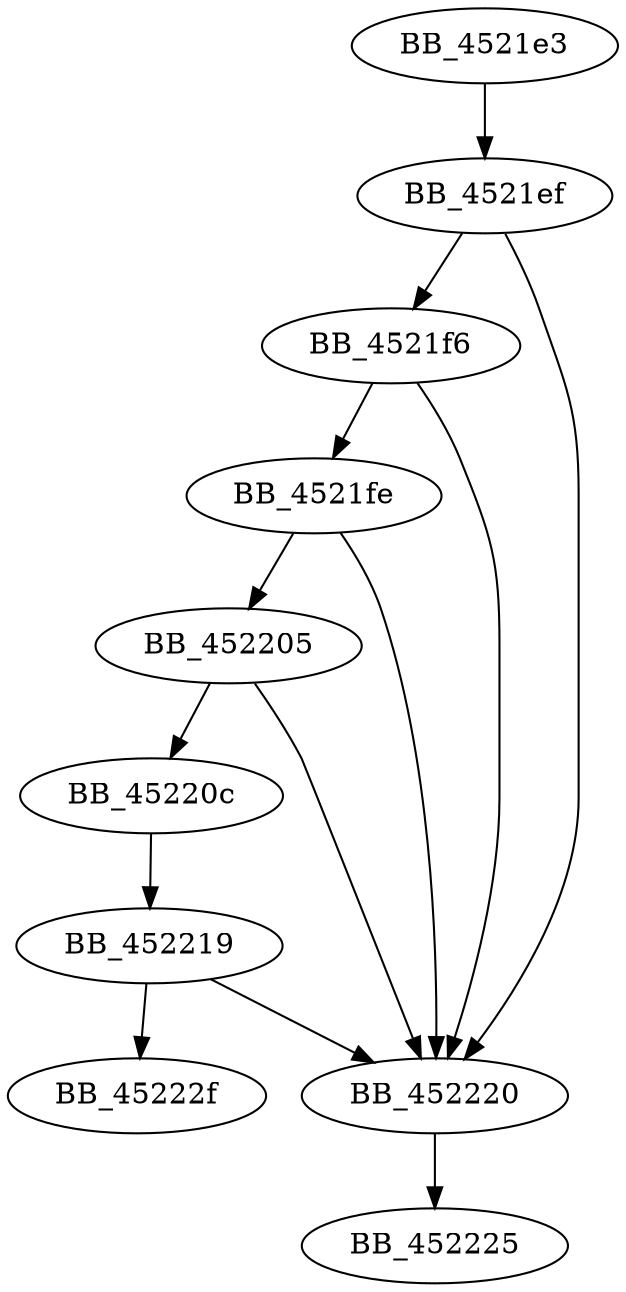 DiGraph sub_4521E3{
BB_4521e3->BB_4521ef
BB_4521ef->BB_4521f6
BB_4521ef->BB_452220
BB_4521f6->BB_4521fe
BB_4521f6->BB_452220
BB_4521fe->BB_452205
BB_4521fe->BB_452220
BB_452205->BB_45220c
BB_452205->BB_452220
BB_45220c->BB_452219
BB_452219->BB_452220
BB_452219->BB_45222f
BB_452220->BB_452225
}
